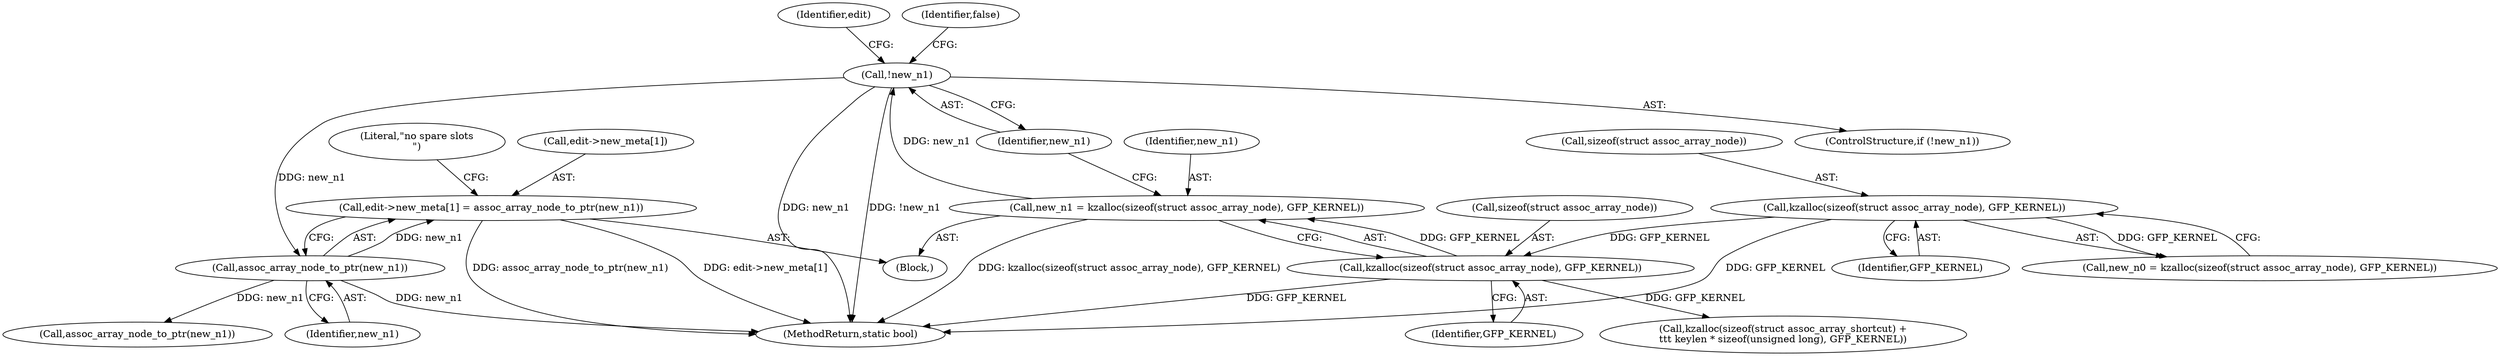 digraph "0_linux_ea6789980fdaa610d7eb63602c746bf6ec70cd2b@array" {
"1000293" [label="(Call,edit->new_meta[1] = assoc_array_node_to_ptr(new_n1))"];
"1000299" [label="(Call,assoc_array_node_to_ptr(new_n1))"];
"1000289" [label="(Call,!new_n1)"];
"1000282" [label="(Call,new_n1 = kzalloc(sizeof(struct assoc_array_node), GFP_KERNEL))"];
"1000284" [label="(Call,kzalloc(sizeof(struct assoc_array_node), GFP_KERNEL))"];
"1000265" [label="(Call,kzalloc(sizeof(struct assoc_array_node), GFP_KERNEL))"];
"1000290" [label="(Identifier,new_n1)"];
"1000268" [label="(Identifier,GFP_KERNEL)"];
"1000283" [label="(Identifier,new_n1)"];
"1000300" [label="(Identifier,new_n1)"];
"1000302" [label="(Literal,\"no spare slots\n\")"];
"1000285" [label="(Call,sizeof(struct assoc_array_node))"];
"1000265" [label="(Call,kzalloc(sizeof(struct assoc_array_node), GFP_KERNEL))"];
"1000287" [label="(Identifier,GFP_KERNEL)"];
"1000282" [label="(Call,new_n1 = kzalloc(sizeof(struct assoc_array_node), GFP_KERNEL))"];
"1000296" [label="(Identifier,edit)"];
"1000122" [label="(Block,)"];
"1000284" [label="(Call,kzalloc(sizeof(struct assoc_array_node), GFP_KERNEL))"];
"1000288" [label="(ControlStructure,if (!new_n1))"];
"1000299" [label="(Call,assoc_array_node_to_ptr(new_n1))"];
"1000294" [label="(Call,edit->new_meta[1])"];
"1000293" [label="(Call,edit->new_meta[1] = assoc_array_node_to_ptr(new_n1))"];
"1000292" [label="(Identifier,false)"];
"1000289" [label="(Call,!new_n1)"];
"1000263" [label="(Call,new_n0 = kzalloc(sizeof(struct assoc_array_node), GFP_KERNEL))"];
"1000585" [label="(Call,assoc_array_node_to_ptr(new_n1))"];
"1001251" [label="(MethodReturn,static bool)"];
"1001059" [label="(Call,kzalloc(sizeof(struct assoc_array_shortcut) +\n\t\t\t keylen * sizeof(unsigned long), GFP_KERNEL))"];
"1000266" [label="(Call,sizeof(struct assoc_array_node))"];
"1000293" -> "1000122"  [label="AST: "];
"1000293" -> "1000299"  [label="CFG: "];
"1000294" -> "1000293"  [label="AST: "];
"1000299" -> "1000293"  [label="AST: "];
"1000302" -> "1000293"  [label="CFG: "];
"1000293" -> "1001251"  [label="DDG: edit->new_meta[1]"];
"1000293" -> "1001251"  [label="DDG: assoc_array_node_to_ptr(new_n1)"];
"1000299" -> "1000293"  [label="DDG: new_n1"];
"1000299" -> "1000300"  [label="CFG: "];
"1000300" -> "1000299"  [label="AST: "];
"1000299" -> "1001251"  [label="DDG: new_n1"];
"1000289" -> "1000299"  [label="DDG: new_n1"];
"1000299" -> "1000585"  [label="DDG: new_n1"];
"1000289" -> "1000288"  [label="AST: "];
"1000289" -> "1000290"  [label="CFG: "];
"1000290" -> "1000289"  [label="AST: "];
"1000292" -> "1000289"  [label="CFG: "];
"1000296" -> "1000289"  [label="CFG: "];
"1000289" -> "1001251"  [label="DDG: new_n1"];
"1000289" -> "1001251"  [label="DDG: !new_n1"];
"1000282" -> "1000289"  [label="DDG: new_n1"];
"1000282" -> "1000122"  [label="AST: "];
"1000282" -> "1000284"  [label="CFG: "];
"1000283" -> "1000282"  [label="AST: "];
"1000284" -> "1000282"  [label="AST: "];
"1000290" -> "1000282"  [label="CFG: "];
"1000282" -> "1001251"  [label="DDG: kzalloc(sizeof(struct assoc_array_node), GFP_KERNEL)"];
"1000284" -> "1000282"  [label="DDG: GFP_KERNEL"];
"1000284" -> "1000287"  [label="CFG: "];
"1000285" -> "1000284"  [label="AST: "];
"1000287" -> "1000284"  [label="AST: "];
"1000284" -> "1001251"  [label="DDG: GFP_KERNEL"];
"1000265" -> "1000284"  [label="DDG: GFP_KERNEL"];
"1000284" -> "1001059"  [label="DDG: GFP_KERNEL"];
"1000265" -> "1000263"  [label="AST: "];
"1000265" -> "1000268"  [label="CFG: "];
"1000266" -> "1000265"  [label="AST: "];
"1000268" -> "1000265"  [label="AST: "];
"1000263" -> "1000265"  [label="CFG: "];
"1000265" -> "1001251"  [label="DDG: GFP_KERNEL"];
"1000265" -> "1000263"  [label="DDG: GFP_KERNEL"];
}

